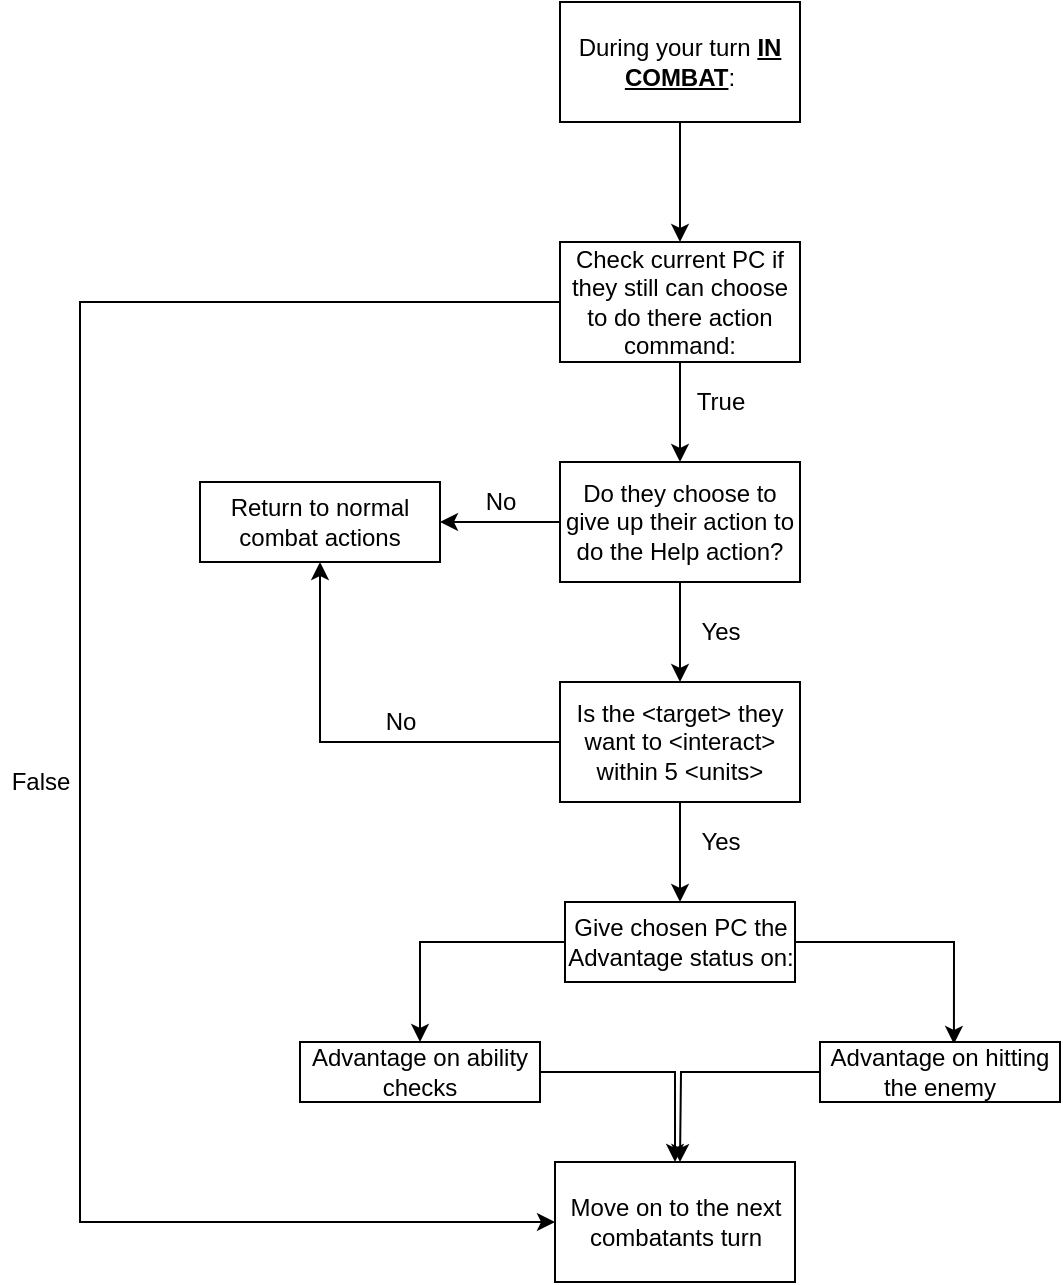 <mxfile version="14.5.1" type="device"><diagram id="__utlKffbcBt8TlDtX8O" name="Page-1"><mxGraphModel dx="1662" dy="822" grid="1" gridSize="10" guides="1" tooltips="1" connect="1" arrows="1" fold="1" page="1" pageScale="1" pageWidth="850" pageHeight="1100" math="0" shadow="0"><root><mxCell id="0"/><mxCell id="1" parent="0"/><mxCell id="4_IsW8b5wjA59DD891oM-14" style="edgeStyle=orthogonalEdgeStyle;rounded=0;orthogonalLoop=1;jettySize=auto;html=1;entryX=0.5;entryY=0;entryDx=0;entryDy=0;" edge="1" parent="1" source="4_IsW8b5wjA59DD891oM-1" target="4_IsW8b5wjA59DD891oM-8"><mxGeometry relative="1" as="geometry"/></mxCell><mxCell id="4_IsW8b5wjA59DD891oM-1" value="During your turn &lt;b&gt;&lt;u&gt;IN COMBAT&lt;/u&gt;&lt;/b&gt;:" style="rounded=0;whiteSpace=wrap;html=1;" vertex="1" parent="1"><mxGeometry x="360" y="120" width="120" height="60" as="geometry"/></mxCell><mxCell id="4_IsW8b5wjA59DD891oM-16" style="edgeStyle=orthogonalEdgeStyle;rounded=0;orthogonalLoop=1;jettySize=auto;html=1;exitX=0.5;exitY=1;exitDx=0;exitDy=0;" edge="1" parent="1" source="4_IsW8b5wjA59DD891oM-8" target="4_IsW8b5wjA59DD891oM-15"><mxGeometry relative="1" as="geometry"/></mxCell><mxCell id="4_IsW8b5wjA59DD891oM-32" style="edgeStyle=orthogonalEdgeStyle;rounded=0;orthogonalLoop=1;jettySize=auto;html=1;entryX=0;entryY=0.5;entryDx=0;entryDy=0;" edge="1" parent="1" source="4_IsW8b5wjA59DD891oM-8" target="4_IsW8b5wjA59DD891oM-9"><mxGeometry relative="1" as="geometry"><Array as="points"><mxPoint x="120" y="270"/><mxPoint x="120" y="730"/></Array></mxGeometry></mxCell><mxCell id="4_IsW8b5wjA59DD891oM-8" value="Check current PC if they still can choose to do there action command:" style="rounded=0;whiteSpace=wrap;html=1;" vertex="1" parent="1"><mxGeometry x="360" y="240" width="120" height="60" as="geometry"/></mxCell><mxCell id="4_IsW8b5wjA59DD891oM-9" value="Move on to the next combatants turn" style="rounded=0;whiteSpace=wrap;html=1;" vertex="1" parent="1"><mxGeometry x="357.5" y="700" width="120" height="60" as="geometry"/></mxCell><mxCell id="4_IsW8b5wjA59DD891oM-11" value="False" style="text;html=1;align=center;verticalAlign=middle;resizable=0;points=[];autosize=1;" vertex="1" parent="1"><mxGeometry x="80" y="500" width="40" height="20" as="geometry"/></mxCell><mxCell id="4_IsW8b5wjA59DD891oM-13" value="True" style="text;html=1;align=center;verticalAlign=middle;resizable=0;points=[];autosize=1;" vertex="1" parent="1"><mxGeometry x="420" y="310" width="40" height="20" as="geometry"/></mxCell><mxCell id="4_IsW8b5wjA59DD891oM-35" style="edgeStyle=orthogonalEdgeStyle;rounded=0;orthogonalLoop=1;jettySize=auto;html=1;entryX=1;entryY=0.5;entryDx=0;entryDy=0;" edge="1" parent="1" source="4_IsW8b5wjA59DD891oM-15" target="4_IsW8b5wjA59DD891oM-34"><mxGeometry relative="1" as="geometry"/></mxCell><mxCell id="4_IsW8b5wjA59DD891oM-41" style="edgeStyle=orthogonalEdgeStyle;rounded=0;orthogonalLoop=1;jettySize=auto;html=1;entryX=0.5;entryY=0;entryDx=0;entryDy=0;" edge="1" parent="1" source="4_IsW8b5wjA59DD891oM-15" target="4_IsW8b5wjA59DD891oM-40"><mxGeometry relative="1" as="geometry"/></mxCell><mxCell id="4_IsW8b5wjA59DD891oM-15" value="Do they choose to give up their action to do the Help action?" style="rounded=0;whiteSpace=wrap;html=1;" vertex="1" parent="1"><mxGeometry x="360" y="350" width="120" height="60" as="geometry"/></mxCell><mxCell id="4_IsW8b5wjA59DD891oM-18" value="Yes" style="text;html=1;align=center;verticalAlign=middle;resizable=0;points=[];autosize=1;" vertex="1" parent="1"><mxGeometry x="420" y="425" width="40" height="20" as="geometry"/></mxCell><mxCell id="4_IsW8b5wjA59DD891oM-48" style="edgeStyle=orthogonalEdgeStyle;rounded=0;orthogonalLoop=1;jettySize=auto;html=1;entryX=0.5;entryY=0;entryDx=0;entryDy=0;" edge="1" parent="1" source="4_IsW8b5wjA59DD891oM-25" target="4_IsW8b5wjA59DD891oM-46"><mxGeometry relative="1" as="geometry"/></mxCell><mxCell id="4_IsW8b5wjA59DD891oM-49" style="edgeStyle=orthogonalEdgeStyle;rounded=0;orthogonalLoop=1;jettySize=auto;html=1;entryX=0.558;entryY=0.033;entryDx=0;entryDy=0;entryPerimeter=0;" edge="1" parent="1" source="4_IsW8b5wjA59DD891oM-25" target="4_IsW8b5wjA59DD891oM-47"><mxGeometry relative="1" as="geometry"/></mxCell><mxCell id="4_IsW8b5wjA59DD891oM-25" value="Give chosen PC the Advantage status on:" style="rounded=0;whiteSpace=wrap;html=1;" vertex="1" parent="1"><mxGeometry x="362.5" y="570" width="115" height="40" as="geometry"/></mxCell><mxCell id="4_IsW8b5wjA59DD891oM-34" value="Return to normal combat actions" style="rounded=0;whiteSpace=wrap;html=1;" vertex="1" parent="1"><mxGeometry x="180" y="360" width="120" height="40" as="geometry"/></mxCell><mxCell id="4_IsW8b5wjA59DD891oM-37" value="No" style="text;html=1;align=center;verticalAlign=middle;resizable=0;points=[];autosize=1;" vertex="1" parent="1"><mxGeometry x="315" y="360" width="30" height="20" as="geometry"/></mxCell><mxCell id="4_IsW8b5wjA59DD891oM-42" style="edgeStyle=orthogonalEdgeStyle;rounded=0;orthogonalLoop=1;jettySize=auto;html=1;entryX=0.5;entryY=1;entryDx=0;entryDy=0;" edge="1" parent="1" source="4_IsW8b5wjA59DD891oM-40" target="4_IsW8b5wjA59DD891oM-34"><mxGeometry relative="1" as="geometry"><mxPoint x="240" y="410" as="targetPoint"/></mxGeometry></mxCell><mxCell id="4_IsW8b5wjA59DD891oM-44" style="edgeStyle=orthogonalEdgeStyle;rounded=0;orthogonalLoop=1;jettySize=auto;html=1;entryX=0.5;entryY=0;entryDx=0;entryDy=0;" edge="1" parent="1" source="4_IsW8b5wjA59DD891oM-40" target="4_IsW8b5wjA59DD891oM-25"><mxGeometry relative="1" as="geometry"/></mxCell><mxCell id="4_IsW8b5wjA59DD891oM-40" value="Is the &amp;lt;target&amp;gt; they want to &amp;lt;interact&amp;gt; within 5 &amp;lt;units&amp;gt;" style="rounded=0;whiteSpace=wrap;html=1;" vertex="1" parent="1"><mxGeometry x="360" y="460" width="120" height="60" as="geometry"/></mxCell><mxCell id="4_IsW8b5wjA59DD891oM-43" value="No" style="text;html=1;align=center;verticalAlign=middle;resizable=0;points=[];autosize=1;" vertex="1" parent="1"><mxGeometry x="265" y="470" width="30" height="20" as="geometry"/></mxCell><mxCell id="4_IsW8b5wjA59DD891oM-45" value="Yes" style="text;html=1;align=center;verticalAlign=middle;resizable=0;points=[];autosize=1;" vertex="1" parent="1"><mxGeometry x="420" y="530" width="40" height="20" as="geometry"/></mxCell><mxCell id="4_IsW8b5wjA59DD891oM-50" style="edgeStyle=orthogonalEdgeStyle;rounded=0;orthogonalLoop=1;jettySize=auto;html=1;" edge="1" parent="1" source="4_IsW8b5wjA59DD891oM-46" target="4_IsW8b5wjA59DD891oM-9"><mxGeometry relative="1" as="geometry"/></mxCell><mxCell id="4_IsW8b5wjA59DD891oM-46" value="Advantage on ability checks" style="rounded=0;whiteSpace=wrap;html=1;" vertex="1" parent="1"><mxGeometry x="230" y="640" width="120" height="30" as="geometry"/></mxCell><mxCell id="4_IsW8b5wjA59DD891oM-51" style="edgeStyle=orthogonalEdgeStyle;rounded=0;orthogonalLoop=1;jettySize=auto;html=1;" edge="1" parent="1" source="4_IsW8b5wjA59DD891oM-47"><mxGeometry relative="1" as="geometry"><mxPoint x="420" y="700" as="targetPoint"/></mxGeometry></mxCell><mxCell id="4_IsW8b5wjA59DD891oM-47" value="Advantage on hitting the enemy" style="rounded=0;whiteSpace=wrap;html=1;" vertex="1" parent="1"><mxGeometry x="490" y="640" width="120" height="30" as="geometry"/></mxCell></root></mxGraphModel></diagram></mxfile>